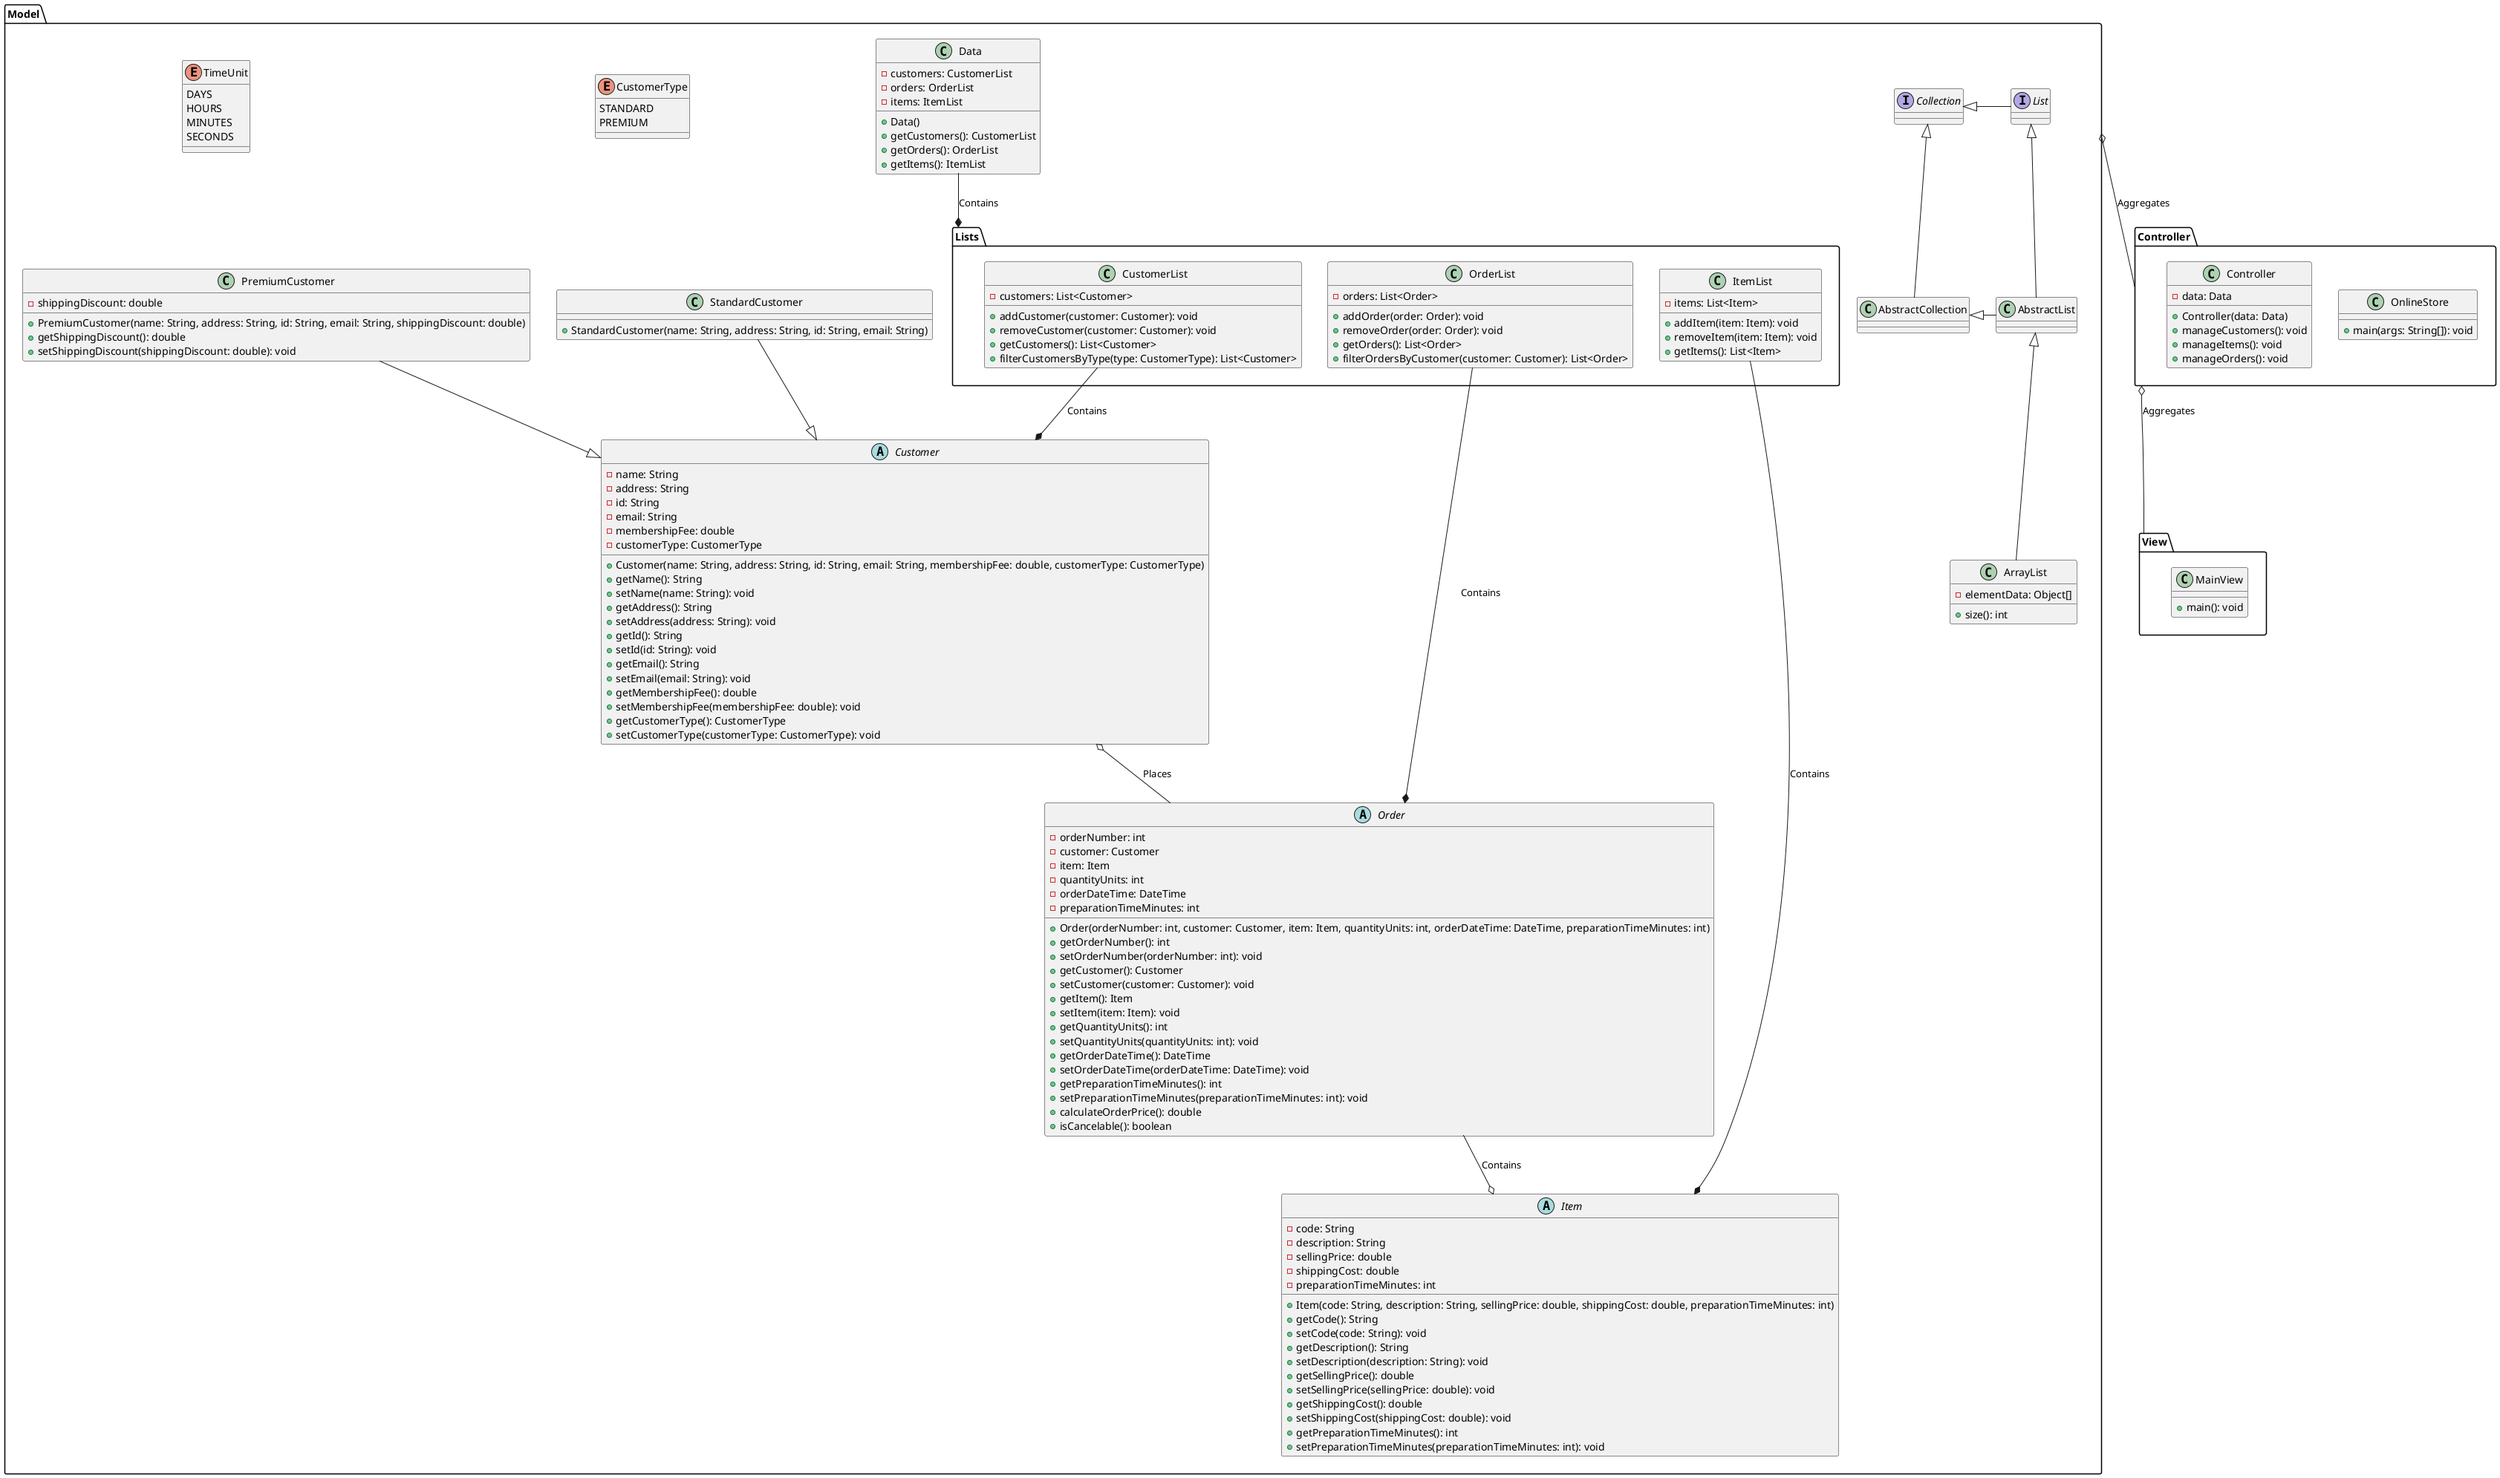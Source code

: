 @startuml
'https://plantuml.com/class-diagram

package "View" {
    class MainView {
        +main(): void
    }
}

package "Controller" {
    class OnlineStore {
        +main(args: String[]): void
    }

    class Controller {
        -data: Data
        +Controller(data: Data)
        +manageCustomers(): void
        +manageItems(): void
        +manageOrders(): void
    }
}

package "Model" {
    class Data {
        -customers: CustomerList
        -orders: OrderList
        -items: ItemList
        +Data()
        +getCustomers(): CustomerList
        +getOrders(): OrderList
        +getItems(): ItemList
    }

    package "Lists" {
        class CustomerList {
            -customers: List<Customer>
            +addCustomer(customer: Customer): void
            +removeCustomer(customer: Customer): void
            +getCustomers(): List<Customer>
            +filterCustomersByType(type: CustomerType): List<Customer>
        }

        class OrderList {
            -orders: List<Order>
            +addOrder(order: Order): void
            +removeOrder(order: Order): void
            +getOrders(): List<Order>
            +filterOrdersByCustomer(customer: Customer): List<Order>
        }

        class ItemList {
            -items: List<Item>
            +addItem(item: Item): void
            +removeItem(item: Item): void
            +getItems(): List<Item>
        }
    }

    abstract class Customer {
        -name: String
        -address: String
        -id: String
        -email: String
        -membershipFee: double
        -customerType: CustomerType
        +Customer(name: String, address: String, id: String, email: String, membershipFee: double, customerType: CustomerType)
        +getName(): String
        +setName(name: String): void
        +getAddress(): String
        +setAddress(address: String): void
        +getId(): String
        +setId(id: String): void
        +getEmail(): String
        +setEmail(email: String): void
        +getMembershipFee(): double
        +setMembershipFee(membershipFee: double): void
        +getCustomerType(): CustomerType
        +setCustomerType(customerType: CustomerType): void
    }

    class StandardCustomer {
        +StandardCustomer(name: String, address: String, id: String, email: String)
    }

    class PremiumCustomer {
        -shippingDiscount: double
        +PremiumCustomer(name: String, address: String, id: String, email: String, shippingDiscount: double)
        +getShippingDiscount(): double
        +setShippingDiscount(shippingDiscount: double): void
    }

    abstract class Item {
        -code: String
        -description: String
        -sellingPrice: double
        -shippingCost: double
        -preparationTimeMinutes: int
        +Item(code: String, description: String, sellingPrice: double, shippingCost: double, preparationTimeMinutes: int)
        +getCode(): String
        +setCode(code: String): void
        +getDescription(): String
        +setDescription(description: String): void
        +getSellingPrice(): double
        +setSellingPrice(sellingPrice: double): void
        +getShippingCost(): double
        +setShippingCost(shippingCost: double): void
        +getPreparationTimeMinutes(): int
        +setPreparationTimeMinutes(preparationTimeMinutes: int): void
    }

    abstract class Order {
        -orderNumber: int
        -customer: Customer
        -item: Item
        -quantityUnits: int
        -orderDateTime: DateTime
        -preparationTimeMinutes: int
        +Order(orderNumber: int, customer: Customer, item: Item, quantityUnits: int, orderDateTime: DateTime, preparationTimeMinutes: int)
        +getOrderNumber(): int
        +setOrderNumber(orderNumber: int): void
        +getCustomer(): Customer
        +setCustomer(customer: Customer): void
        +getItem(): Item
        +setItem(item: Item): void
        +getQuantityUnits(): int
        +setQuantityUnits(quantityUnits: int): void
        +getOrderDateTime(): DateTime
        +setOrderDateTime(orderDateTime: DateTime): void
        +getPreparationTimeMinutes(): int
        +setPreparationTimeMinutes(preparationTimeMinutes: int): void
        +calculateOrderPrice(): double
        +isCancelable(): boolean
    }

    enum CustomerType {
        STANDARD
        PREMIUM
    }

    enum TimeUnit {
        DAYS
        HOURS
        MINUTES
        SECONDS
    }

    interface List
    interface Collection

    List <|-- AbstractList
    Collection <|-- AbstractCollection

    Collection <|- List
    AbstractCollection <|- AbstractList
    AbstractList <|-- ArrayList

    class ArrayList {
        -elementData: Object[]
        +size(): int
    }

    Customer o-- Order : Places
    StandardCustomer --|> Customer
    PremiumCustomer --|> Customer
    Order --o Item : Contains
    Data --* Lists : Contains
    CustomerList --* Customer : Contains
    OrderList --* Order : Contains
    ItemList --* Item : Contains

}
Model::Data o-- Controller::Controller : Aggregates
Controller::Controller o-- View::MainView : Aggregates
@enduml
